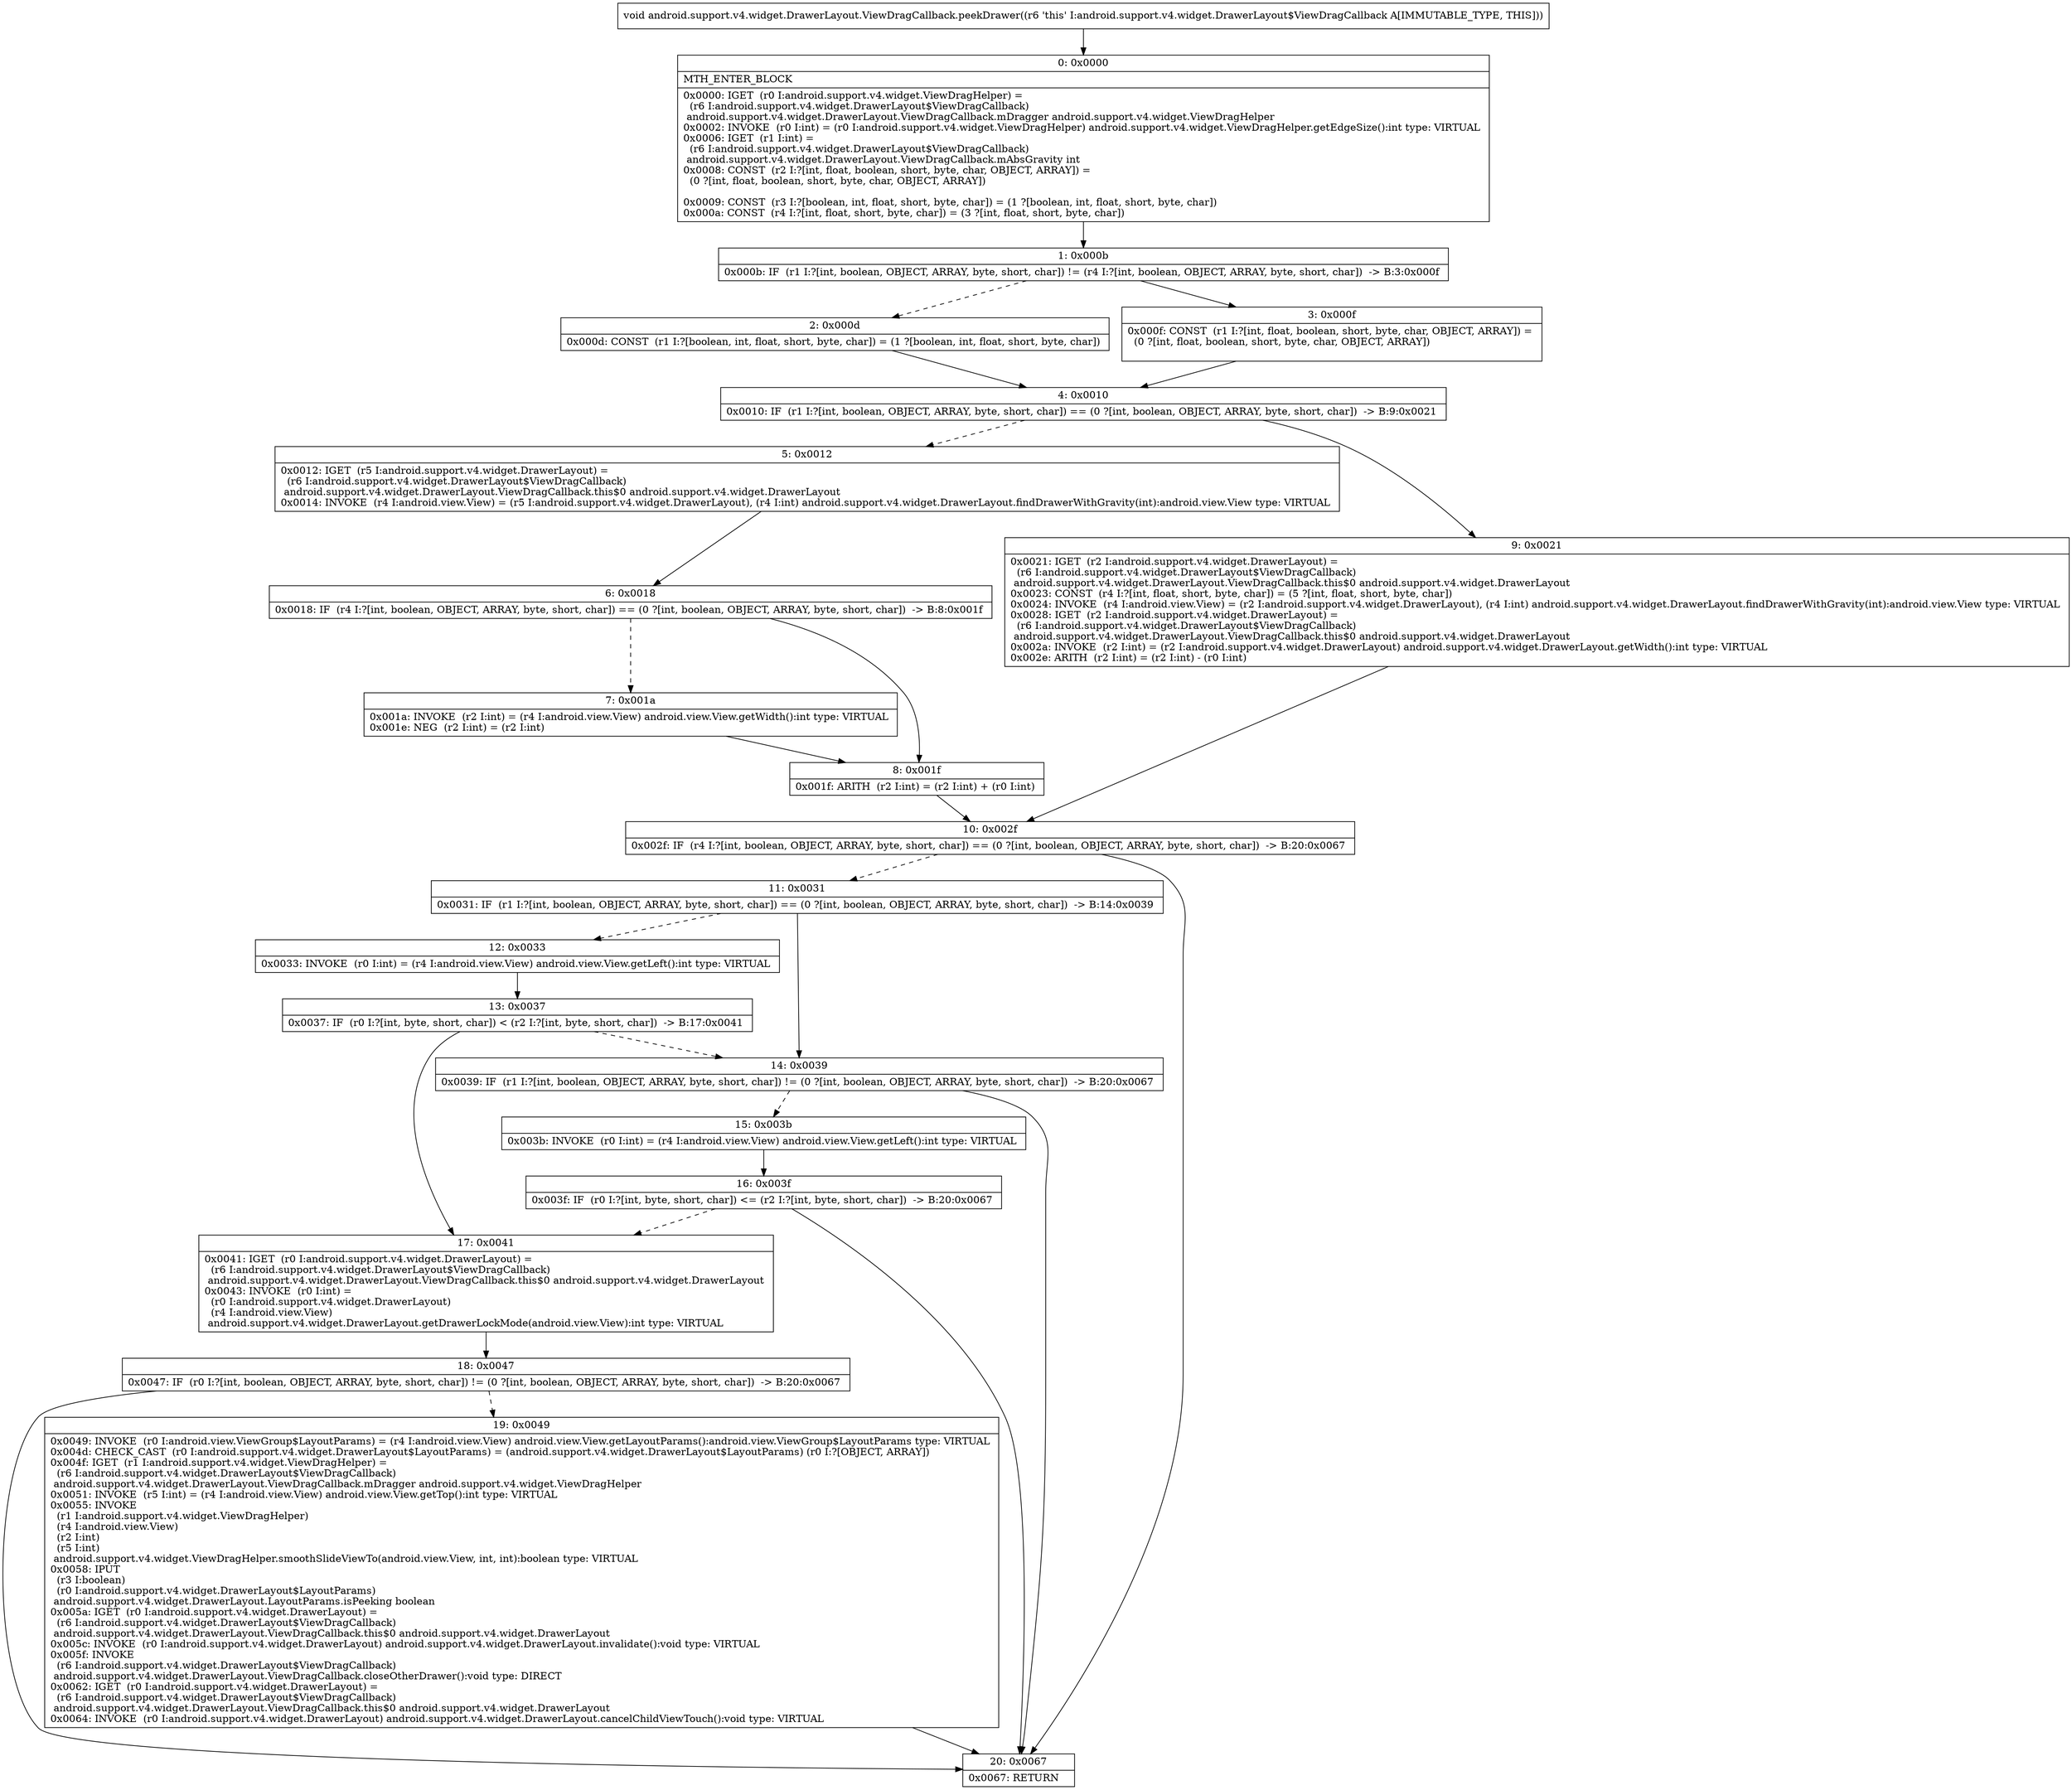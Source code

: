digraph "CFG forandroid.support.v4.widget.DrawerLayout.ViewDragCallback.peekDrawer()V" {
Node_0 [shape=record,label="{0\:\ 0x0000|MTH_ENTER_BLOCK\l|0x0000: IGET  (r0 I:android.support.v4.widget.ViewDragHelper) = \l  (r6 I:android.support.v4.widget.DrawerLayout$ViewDragCallback)\l android.support.v4.widget.DrawerLayout.ViewDragCallback.mDragger android.support.v4.widget.ViewDragHelper \l0x0002: INVOKE  (r0 I:int) = (r0 I:android.support.v4.widget.ViewDragHelper) android.support.v4.widget.ViewDragHelper.getEdgeSize():int type: VIRTUAL \l0x0006: IGET  (r1 I:int) = \l  (r6 I:android.support.v4.widget.DrawerLayout$ViewDragCallback)\l android.support.v4.widget.DrawerLayout.ViewDragCallback.mAbsGravity int \l0x0008: CONST  (r2 I:?[int, float, boolean, short, byte, char, OBJECT, ARRAY]) = \l  (0 ?[int, float, boolean, short, byte, char, OBJECT, ARRAY])\l \l0x0009: CONST  (r3 I:?[boolean, int, float, short, byte, char]) = (1 ?[boolean, int, float, short, byte, char]) \l0x000a: CONST  (r4 I:?[int, float, short, byte, char]) = (3 ?[int, float, short, byte, char]) \l}"];
Node_1 [shape=record,label="{1\:\ 0x000b|0x000b: IF  (r1 I:?[int, boolean, OBJECT, ARRAY, byte, short, char]) != (r4 I:?[int, boolean, OBJECT, ARRAY, byte, short, char])  \-\> B:3:0x000f \l}"];
Node_2 [shape=record,label="{2\:\ 0x000d|0x000d: CONST  (r1 I:?[boolean, int, float, short, byte, char]) = (1 ?[boolean, int, float, short, byte, char]) \l}"];
Node_3 [shape=record,label="{3\:\ 0x000f|0x000f: CONST  (r1 I:?[int, float, boolean, short, byte, char, OBJECT, ARRAY]) = \l  (0 ?[int, float, boolean, short, byte, char, OBJECT, ARRAY])\l \l}"];
Node_4 [shape=record,label="{4\:\ 0x0010|0x0010: IF  (r1 I:?[int, boolean, OBJECT, ARRAY, byte, short, char]) == (0 ?[int, boolean, OBJECT, ARRAY, byte, short, char])  \-\> B:9:0x0021 \l}"];
Node_5 [shape=record,label="{5\:\ 0x0012|0x0012: IGET  (r5 I:android.support.v4.widget.DrawerLayout) = \l  (r6 I:android.support.v4.widget.DrawerLayout$ViewDragCallback)\l android.support.v4.widget.DrawerLayout.ViewDragCallback.this$0 android.support.v4.widget.DrawerLayout \l0x0014: INVOKE  (r4 I:android.view.View) = (r5 I:android.support.v4.widget.DrawerLayout), (r4 I:int) android.support.v4.widget.DrawerLayout.findDrawerWithGravity(int):android.view.View type: VIRTUAL \l}"];
Node_6 [shape=record,label="{6\:\ 0x0018|0x0018: IF  (r4 I:?[int, boolean, OBJECT, ARRAY, byte, short, char]) == (0 ?[int, boolean, OBJECT, ARRAY, byte, short, char])  \-\> B:8:0x001f \l}"];
Node_7 [shape=record,label="{7\:\ 0x001a|0x001a: INVOKE  (r2 I:int) = (r4 I:android.view.View) android.view.View.getWidth():int type: VIRTUAL \l0x001e: NEG  (r2 I:int) = (r2 I:int) \l}"];
Node_8 [shape=record,label="{8\:\ 0x001f|0x001f: ARITH  (r2 I:int) = (r2 I:int) + (r0 I:int) \l}"];
Node_9 [shape=record,label="{9\:\ 0x0021|0x0021: IGET  (r2 I:android.support.v4.widget.DrawerLayout) = \l  (r6 I:android.support.v4.widget.DrawerLayout$ViewDragCallback)\l android.support.v4.widget.DrawerLayout.ViewDragCallback.this$0 android.support.v4.widget.DrawerLayout \l0x0023: CONST  (r4 I:?[int, float, short, byte, char]) = (5 ?[int, float, short, byte, char]) \l0x0024: INVOKE  (r4 I:android.view.View) = (r2 I:android.support.v4.widget.DrawerLayout), (r4 I:int) android.support.v4.widget.DrawerLayout.findDrawerWithGravity(int):android.view.View type: VIRTUAL \l0x0028: IGET  (r2 I:android.support.v4.widget.DrawerLayout) = \l  (r6 I:android.support.v4.widget.DrawerLayout$ViewDragCallback)\l android.support.v4.widget.DrawerLayout.ViewDragCallback.this$0 android.support.v4.widget.DrawerLayout \l0x002a: INVOKE  (r2 I:int) = (r2 I:android.support.v4.widget.DrawerLayout) android.support.v4.widget.DrawerLayout.getWidth():int type: VIRTUAL \l0x002e: ARITH  (r2 I:int) = (r2 I:int) \- (r0 I:int) \l}"];
Node_10 [shape=record,label="{10\:\ 0x002f|0x002f: IF  (r4 I:?[int, boolean, OBJECT, ARRAY, byte, short, char]) == (0 ?[int, boolean, OBJECT, ARRAY, byte, short, char])  \-\> B:20:0x0067 \l}"];
Node_11 [shape=record,label="{11\:\ 0x0031|0x0031: IF  (r1 I:?[int, boolean, OBJECT, ARRAY, byte, short, char]) == (0 ?[int, boolean, OBJECT, ARRAY, byte, short, char])  \-\> B:14:0x0039 \l}"];
Node_12 [shape=record,label="{12\:\ 0x0033|0x0033: INVOKE  (r0 I:int) = (r4 I:android.view.View) android.view.View.getLeft():int type: VIRTUAL \l}"];
Node_13 [shape=record,label="{13\:\ 0x0037|0x0037: IF  (r0 I:?[int, byte, short, char]) \< (r2 I:?[int, byte, short, char])  \-\> B:17:0x0041 \l}"];
Node_14 [shape=record,label="{14\:\ 0x0039|0x0039: IF  (r1 I:?[int, boolean, OBJECT, ARRAY, byte, short, char]) != (0 ?[int, boolean, OBJECT, ARRAY, byte, short, char])  \-\> B:20:0x0067 \l}"];
Node_15 [shape=record,label="{15\:\ 0x003b|0x003b: INVOKE  (r0 I:int) = (r4 I:android.view.View) android.view.View.getLeft():int type: VIRTUAL \l}"];
Node_16 [shape=record,label="{16\:\ 0x003f|0x003f: IF  (r0 I:?[int, byte, short, char]) \<= (r2 I:?[int, byte, short, char])  \-\> B:20:0x0067 \l}"];
Node_17 [shape=record,label="{17\:\ 0x0041|0x0041: IGET  (r0 I:android.support.v4.widget.DrawerLayout) = \l  (r6 I:android.support.v4.widget.DrawerLayout$ViewDragCallback)\l android.support.v4.widget.DrawerLayout.ViewDragCallback.this$0 android.support.v4.widget.DrawerLayout \l0x0043: INVOKE  (r0 I:int) = \l  (r0 I:android.support.v4.widget.DrawerLayout)\l  (r4 I:android.view.View)\l android.support.v4.widget.DrawerLayout.getDrawerLockMode(android.view.View):int type: VIRTUAL \l}"];
Node_18 [shape=record,label="{18\:\ 0x0047|0x0047: IF  (r0 I:?[int, boolean, OBJECT, ARRAY, byte, short, char]) != (0 ?[int, boolean, OBJECT, ARRAY, byte, short, char])  \-\> B:20:0x0067 \l}"];
Node_19 [shape=record,label="{19\:\ 0x0049|0x0049: INVOKE  (r0 I:android.view.ViewGroup$LayoutParams) = (r4 I:android.view.View) android.view.View.getLayoutParams():android.view.ViewGroup$LayoutParams type: VIRTUAL \l0x004d: CHECK_CAST  (r0 I:android.support.v4.widget.DrawerLayout$LayoutParams) = (android.support.v4.widget.DrawerLayout$LayoutParams) (r0 I:?[OBJECT, ARRAY]) \l0x004f: IGET  (r1 I:android.support.v4.widget.ViewDragHelper) = \l  (r6 I:android.support.v4.widget.DrawerLayout$ViewDragCallback)\l android.support.v4.widget.DrawerLayout.ViewDragCallback.mDragger android.support.v4.widget.ViewDragHelper \l0x0051: INVOKE  (r5 I:int) = (r4 I:android.view.View) android.view.View.getTop():int type: VIRTUAL \l0x0055: INVOKE  \l  (r1 I:android.support.v4.widget.ViewDragHelper)\l  (r4 I:android.view.View)\l  (r2 I:int)\l  (r5 I:int)\l android.support.v4.widget.ViewDragHelper.smoothSlideViewTo(android.view.View, int, int):boolean type: VIRTUAL \l0x0058: IPUT  \l  (r3 I:boolean)\l  (r0 I:android.support.v4.widget.DrawerLayout$LayoutParams)\l android.support.v4.widget.DrawerLayout.LayoutParams.isPeeking boolean \l0x005a: IGET  (r0 I:android.support.v4.widget.DrawerLayout) = \l  (r6 I:android.support.v4.widget.DrawerLayout$ViewDragCallback)\l android.support.v4.widget.DrawerLayout.ViewDragCallback.this$0 android.support.v4.widget.DrawerLayout \l0x005c: INVOKE  (r0 I:android.support.v4.widget.DrawerLayout) android.support.v4.widget.DrawerLayout.invalidate():void type: VIRTUAL \l0x005f: INVOKE  \l  (r6 I:android.support.v4.widget.DrawerLayout$ViewDragCallback)\l android.support.v4.widget.DrawerLayout.ViewDragCallback.closeOtherDrawer():void type: DIRECT \l0x0062: IGET  (r0 I:android.support.v4.widget.DrawerLayout) = \l  (r6 I:android.support.v4.widget.DrawerLayout$ViewDragCallback)\l android.support.v4.widget.DrawerLayout.ViewDragCallback.this$0 android.support.v4.widget.DrawerLayout \l0x0064: INVOKE  (r0 I:android.support.v4.widget.DrawerLayout) android.support.v4.widget.DrawerLayout.cancelChildViewTouch():void type: VIRTUAL \l}"];
Node_20 [shape=record,label="{20\:\ 0x0067|0x0067: RETURN   \l}"];
MethodNode[shape=record,label="{void android.support.v4.widget.DrawerLayout.ViewDragCallback.peekDrawer((r6 'this' I:android.support.v4.widget.DrawerLayout$ViewDragCallback A[IMMUTABLE_TYPE, THIS])) }"];
MethodNode -> Node_0;
Node_0 -> Node_1;
Node_1 -> Node_2[style=dashed];
Node_1 -> Node_3;
Node_2 -> Node_4;
Node_3 -> Node_4;
Node_4 -> Node_5[style=dashed];
Node_4 -> Node_9;
Node_5 -> Node_6;
Node_6 -> Node_7[style=dashed];
Node_6 -> Node_8;
Node_7 -> Node_8;
Node_8 -> Node_10;
Node_9 -> Node_10;
Node_10 -> Node_11[style=dashed];
Node_10 -> Node_20;
Node_11 -> Node_12[style=dashed];
Node_11 -> Node_14;
Node_12 -> Node_13;
Node_13 -> Node_14[style=dashed];
Node_13 -> Node_17;
Node_14 -> Node_15[style=dashed];
Node_14 -> Node_20;
Node_15 -> Node_16;
Node_16 -> Node_17[style=dashed];
Node_16 -> Node_20;
Node_17 -> Node_18;
Node_18 -> Node_19[style=dashed];
Node_18 -> Node_20;
Node_19 -> Node_20;
}

